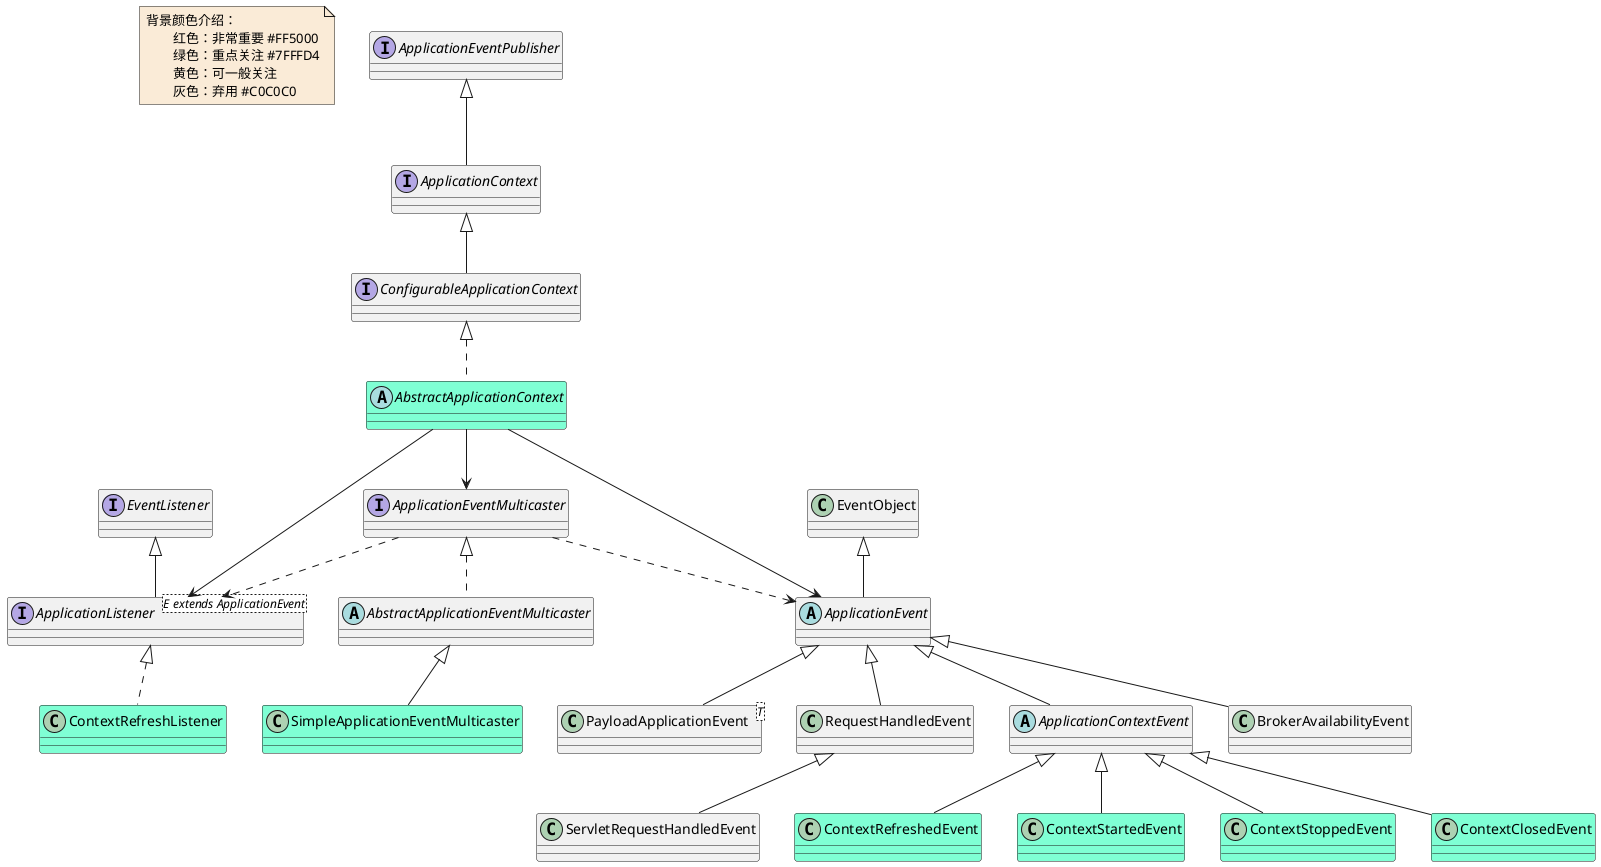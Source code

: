 @startuml

note  as N1 #FAEBD7
    背景颜色介绍：
            红色：非常重要 #FF5000
            绿色：重点关注 #7FFFD4
            黄色：可一般关注
            灰色：弃用 #C0C0C0
end note

interface ApplicationEventPublisher
interface ApplicationContext

interface ApplicationEventMulticaster
abstract class AbstractApplicationEventMulticaster
class SimpleApplicationEventMulticaster #7FFFD4

interface ConfigurableApplicationContext
abstract class AbstractApplicationContext #7FFFD4


class EventObject
abstract class ApplicationEvent
abstract class ApplicationContextEvent
class BrokerAvailabilityEvent
class ContextClosedEvent #7FFFD4
class ContextRefreshedEvent #7FFFD4
class ContextStartedEvent #7FFFD4
class ContextStoppedEvent #7FFFD4
class PayloadApplicationEvent<T>
class RequestHandledEvent
class ServletRequestHandledEvent



interface EventListener
interface ApplicationListener<E extends ApplicationEvent>
class ContextRefreshListener #7FFFD4

AbstractApplicationContext --> ApplicationEvent
AbstractApplicationContext --> ApplicationEventMulticaster
AbstractApplicationContext --> ApplicationListener

AbstractApplicationEventMulticaster <|-- SimpleApplicationEventMulticaster


ApplicationContext <|-- ConfigurableApplicationContext

ApplicationContextEvent <|-- ContextClosedEvent
ApplicationContextEvent <|-- ContextRefreshedEvent
ApplicationContextEvent <|-- ContextStartedEvent
ApplicationContextEvent <|-- ContextStoppedEvent



ApplicationEvent <|-- ApplicationContextEvent
ApplicationEvent <|-- BrokerAvailabilityEvent
ApplicationEvent <|-- PayloadApplicationEvent
ApplicationEvent <|-- RequestHandledEvent

ApplicationEventMulticaster ..> ApplicationEvent
ApplicationEventMulticaster ..> ApplicationListener
ApplicationEventMulticaster <|..  AbstractApplicationEventMulticaster


ApplicationEventPublisher <|-- ApplicationContext


ApplicationListener <|.. ContextRefreshListener

ConfigurableApplicationContext <|.. AbstractApplicationContext


EventListener <|-- ApplicationListener

EventObject <|-- ApplicationEvent


RequestHandledEvent <|-- ServletRequestHandledEvent




@enduml